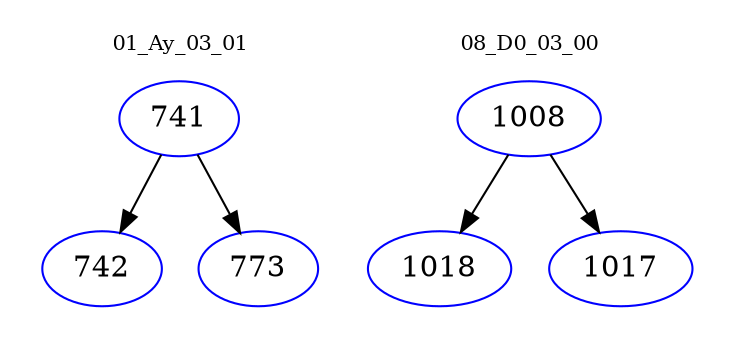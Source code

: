 digraph{
subgraph cluster_0 {
color = white
label = "01_Ay_03_01";
fontsize=10;
T0_741 [label="741", color="blue"]
T0_741 -> T0_742 [color="black"]
T0_742 [label="742", color="blue"]
T0_741 -> T0_773 [color="black"]
T0_773 [label="773", color="blue"]
}
subgraph cluster_1 {
color = white
label = "08_D0_03_00";
fontsize=10;
T1_1008 [label="1008", color="blue"]
T1_1008 -> T1_1018 [color="black"]
T1_1018 [label="1018", color="blue"]
T1_1008 -> T1_1017 [color="black"]
T1_1017 [label="1017", color="blue"]
}
}
